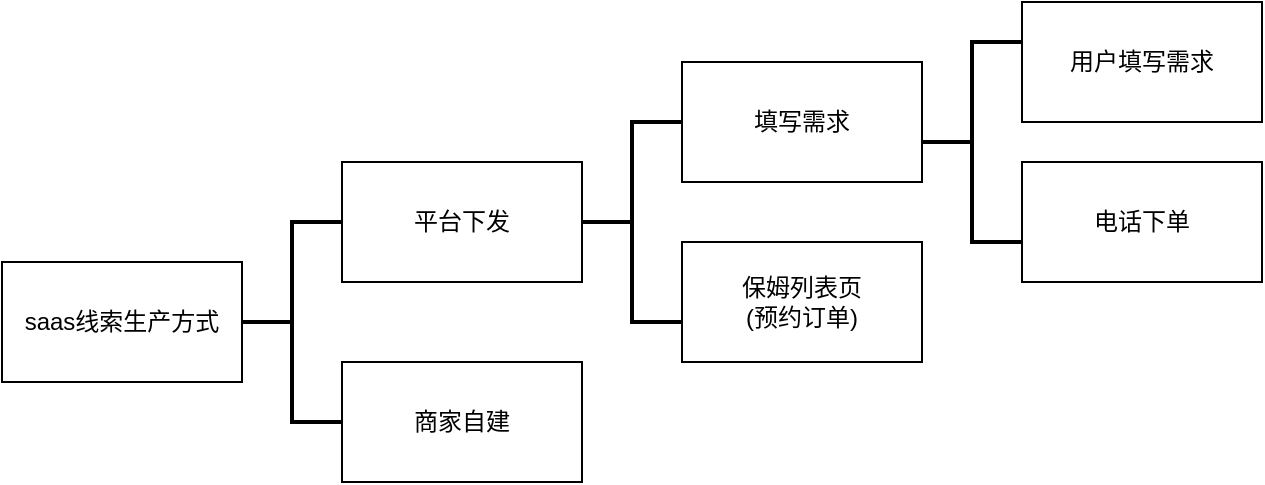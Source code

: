 <mxfile version="14.9.2" type="github">
  <diagram id="9er5RW46-mA64O8XQp0p" name="Page-1">
    <mxGraphModel dx="1422" dy="762" grid="1" gridSize="10" guides="1" tooltips="1" connect="1" arrows="1" fold="1" page="1" pageScale="1" pageWidth="827" pageHeight="1169" math="0" shadow="0">
      <root>
        <mxCell id="0" />
        <mxCell id="1" parent="0" />
        <mxCell id="OfepuMnayNndNPJ2Ai6v-22" value="" style="group" vertex="1" connectable="0" parent="1">
          <mxGeometry x="99" y="40" width="630" height="240" as="geometry" />
        </mxCell>
        <mxCell id="OfepuMnayNndNPJ2Ai6v-1" value="saas线索生产方式" style="rounded=0;whiteSpace=wrap;html=1;" vertex="1" parent="OfepuMnayNndNPJ2Ai6v-22">
          <mxGeometry y="130" width="120" height="60" as="geometry" />
        </mxCell>
        <mxCell id="OfepuMnayNndNPJ2Ai6v-2" value="平台下发" style="rounded=0;whiteSpace=wrap;html=1;" vertex="1" parent="OfepuMnayNndNPJ2Ai6v-22">
          <mxGeometry x="170" y="80" width="120" height="60" as="geometry" />
        </mxCell>
        <mxCell id="OfepuMnayNndNPJ2Ai6v-3" value="商家自建" style="rounded=0;whiteSpace=wrap;html=1;" vertex="1" parent="OfepuMnayNndNPJ2Ai6v-22">
          <mxGeometry x="170" y="180" width="120" height="60" as="geometry" />
        </mxCell>
        <mxCell id="OfepuMnayNndNPJ2Ai6v-5" value="" style="strokeWidth=2;html=1;shape=mxgraph.flowchart.annotation_2;align=left;labelPosition=right;pointerEvents=1;" vertex="1" parent="OfepuMnayNndNPJ2Ai6v-22">
          <mxGeometry x="120" y="110" width="50" height="100" as="geometry" />
        </mxCell>
        <mxCell id="OfepuMnayNndNPJ2Ai6v-6" value="填写需求" style="rounded=0;whiteSpace=wrap;html=1;" vertex="1" parent="OfepuMnayNndNPJ2Ai6v-22">
          <mxGeometry x="340" y="30" width="120" height="60" as="geometry" />
        </mxCell>
        <mxCell id="OfepuMnayNndNPJ2Ai6v-7" value="保姆列表页&lt;br&gt;(预约订单)" style="rounded=0;whiteSpace=wrap;html=1;" vertex="1" parent="OfepuMnayNndNPJ2Ai6v-22">
          <mxGeometry x="340" y="120" width="120" height="60" as="geometry" />
        </mxCell>
        <mxCell id="OfepuMnayNndNPJ2Ai6v-8" value="" style="strokeWidth=2;html=1;shape=mxgraph.flowchart.annotation_2;align=left;labelPosition=right;pointerEvents=1;" vertex="1" parent="OfepuMnayNndNPJ2Ai6v-22">
          <mxGeometry x="290" y="60" width="50" height="100" as="geometry" />
        </mxCell>
        <mxCell id="OfepuMnayNndNPJ2Ai6v-9" value="用户填写需求" style="rounded=0;whiteSpace=wrap;html=1;" vertex="1" parent="OfepuMnayNndNPJ2Ai6v-22">
          <mxGeometry x="510" width="120" height="60" as="geometry" />
        </mxCell>
        <mxCell id="OfepuMnayNndNPJ2Ai6v-10" value="电话下单" style="rounded=0;whiteSpace=wrap;html=1;" vertex="1" parent="OfepuMnayNndNPJ2Ai6v-22">
          <mxGeometry x="510" y="80" width="120" height="60" as="geometry" />
        </mxCell>
        <mxCell id="OfepuMnayNndNPJ2Ai6v-11" value="" style="strokeWidth=2;html=1;shape=mxgraph.flowchart.annotation_2;align=left;labelPosition=right;pointerEvents=1;" vertex="1" parent="OfepuMnayNndNPJ2Ai6v-22">
          <mxGeometry x="460" y="20" width="50" height="100" as="geometry" />
        </mxCell>
      </root>
    </mxGraphModel>
  </diagram>
</mxfile>
